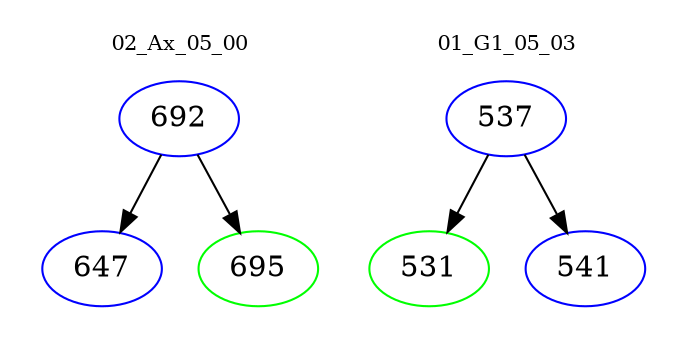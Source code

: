 digraph{
subgraph cluster_0 {
color = white
label = "02_Ax_05_00";
fontsize=10;
T0_692 [label="692", color="blue"]
T0_692 -> T0_647 [color="black"]
T0_647 [label="647", color="blue"]
T0_692 -> T0_695 [color="black"]
T0_695 [label="695", color="green"]
}
subgraph cluster_1 {
color = white
label = "01_G1_05_03";
fontsize=10;
T1_537 [label="537", color="blue"]
T1_537 -> T1_531 [color="black"]
T1_531 [label="531", color="green"]
T1_537 -> T1_541 [color="black"]
T1_541 [label="541", color="blue"]
}
}
